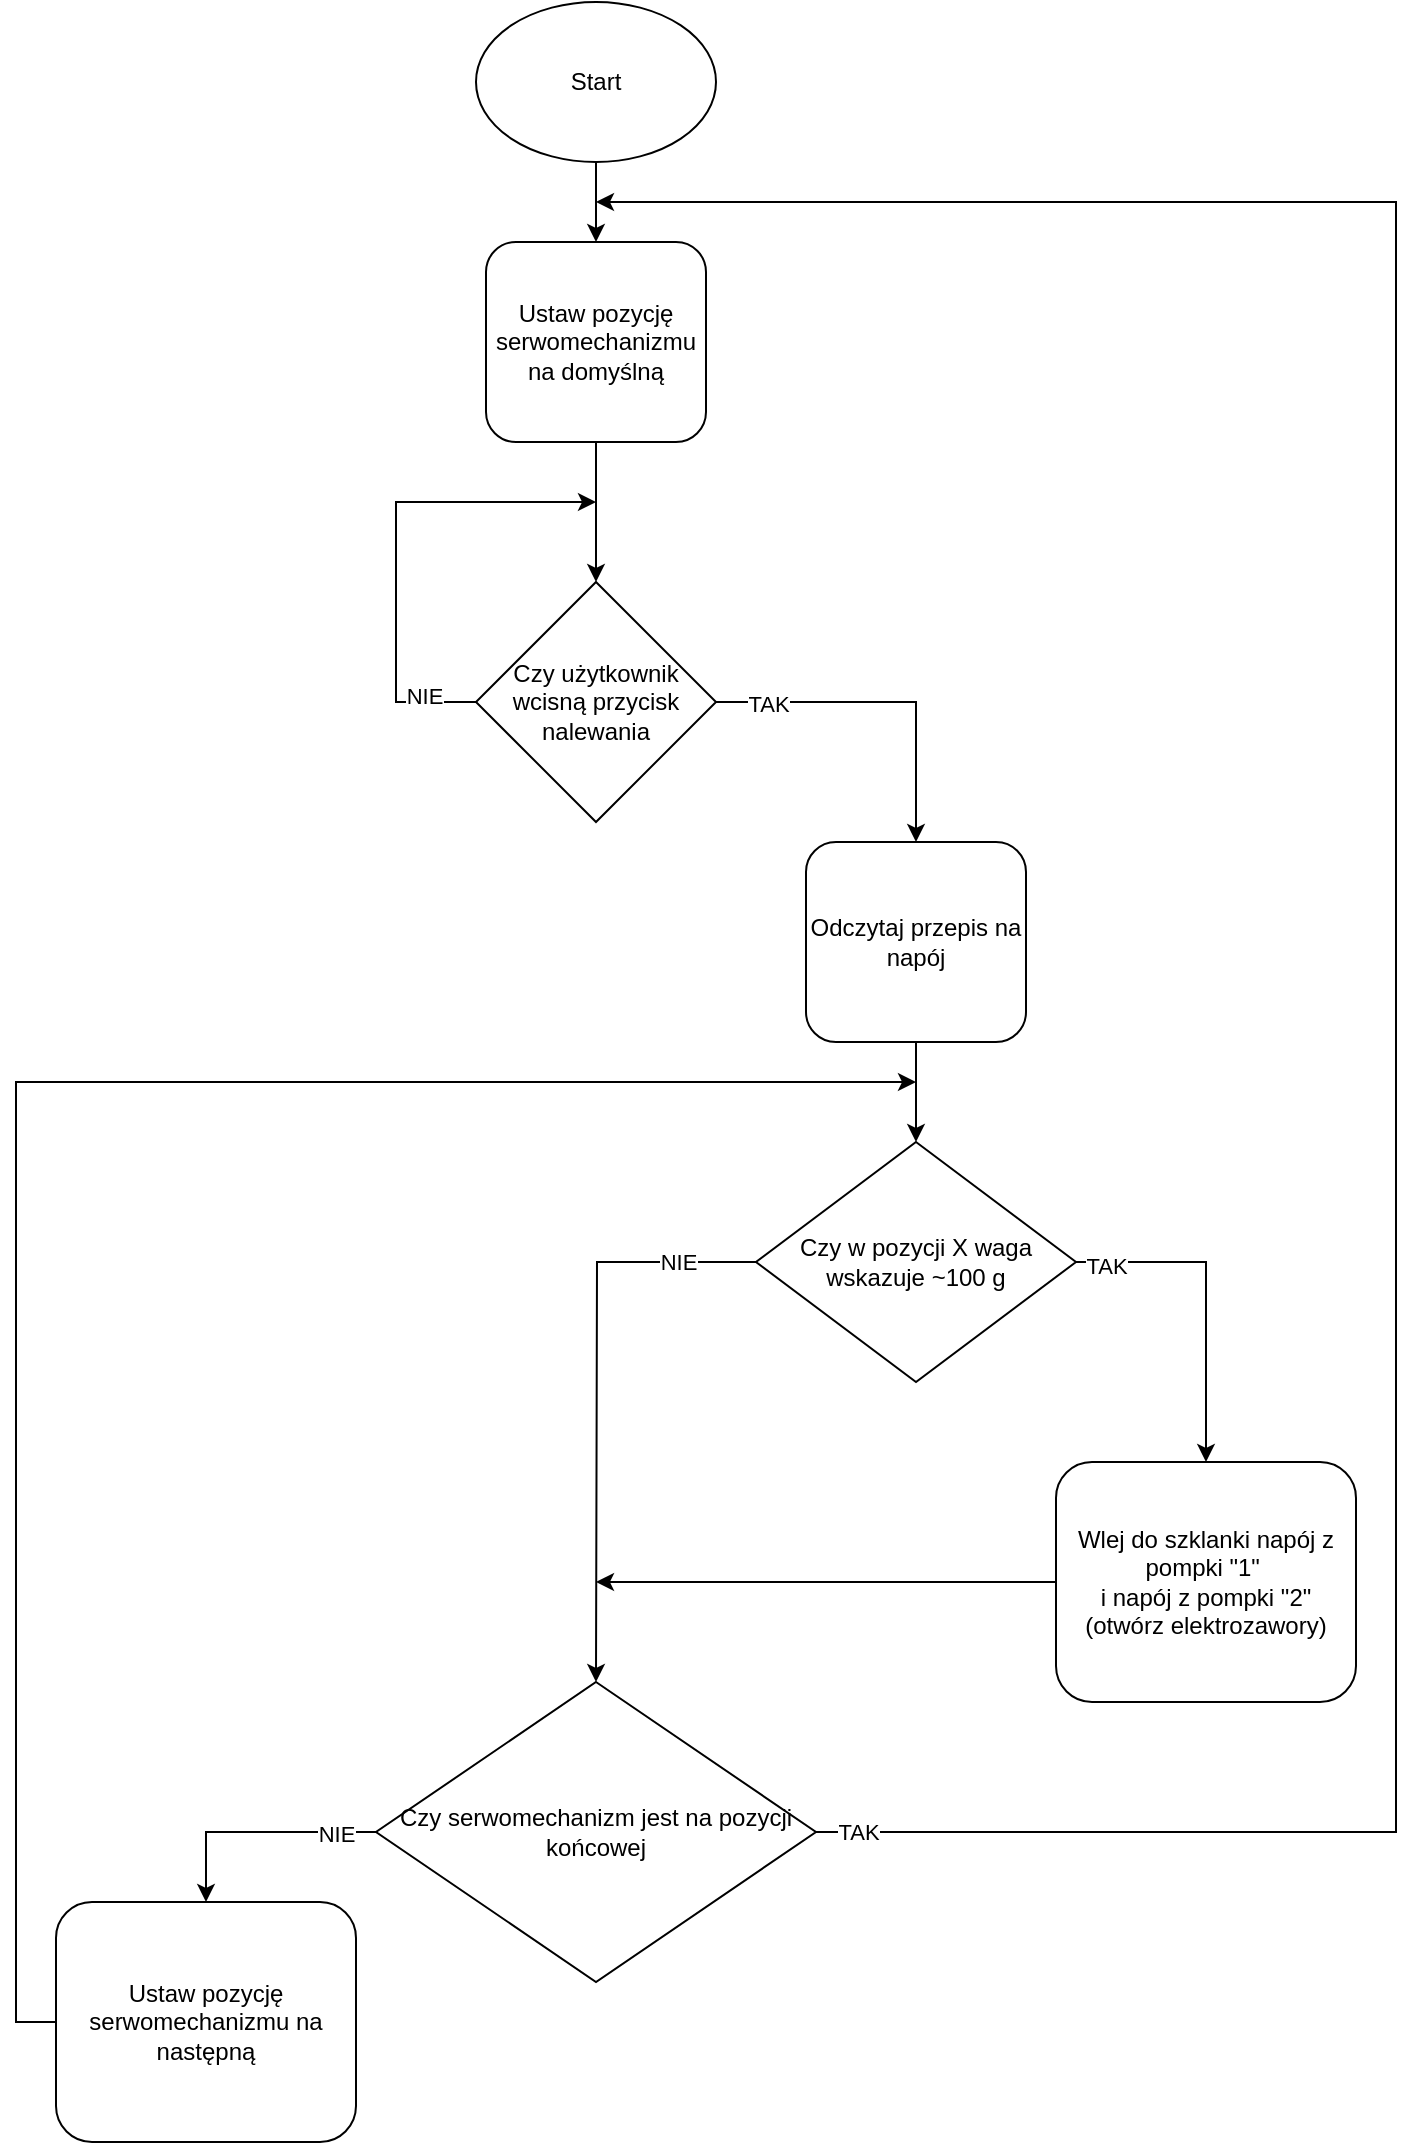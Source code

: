 <mxfile version="26.0.4">
  <diagram name="Strona-1" id="EeGMPZEemAnXUMa_uqr3">
    <mxGraphModel dx="1195" dy="697" grid="1" gridSize="10" guides="1" tooltips="1" connect="1" arrows="1" fold="1" page="1" pageScale="1" pageWidth="827" pageHeight="1169" math="0" shadow="0">
      <root>
        <mxCell id="0" />
        <mxCell id="1" parent="0" />
        <mxCell id="EodmsSP7AVaqMcXHRe4B-30" value="" style="edgeStyle=orthogonalEdgeStyle;rounded=0;orthogonalLoop=1;jettySize=auto;html=1;" edge="1" parent="1" source="EodmsSP7AVaqMcXHRe4B-1" target="EodmsSP7AVaqMcXHRe4B-26">
          <mxGeometry relative="1" as="geometry" />
        </mxCell>
        <mxCell id="EodmsSP7AVaqMcXHRe4B-1" value="Start" style="ellipse;whiteSpace=wrap;html=1;" vertex="1" parent="1">
          <mxGeometry x="360" y="40" width="120" height="80" as="geometry" />
        </mxCell>
        <mxCell id="EodmsSP7AVaqMcXHRe4B-7" style="edgeStyle=orthogonalEdgeStyle;rounded=0;orthogonalLoop=1;jettySize=auto;html=1;" edge="1" parent="1" source="EodmsSP7AVaqMcXHRe4B-5">
          <mxGeometry relative="1" as="geometry">
            <mxPoint x="420" y="290" as="targetPoint" />
            <Array as="points">
              <mxPoint x="320" y="390" />
            </Array>
          </mxGeometry>
        </mxCell>
        <mxCell id="EodmsSP7AVaqMcXHRe4B-9" value="NIE" style="edgeLabel;html=1;align=center;verticalAlign=middle;resizable=0;points=[];" vertex="1" connectable="0" parent="EodmsSP7AVaqMcXHRe4B-7">
          <mxGeometry x="-0.784" y="-3" relative="1" as="geometry">
            <mxPoint as="offset" />
          </mxGeometry>
        </mxCell>
        <mxCell id="EodmsSP7AVaqMcXHRe4B-12" style="edgeStyle=orthogonalEdgeStyle;rounded=0;orthogonalLoop=1;jettySize=auto;html=1;" edge="1" parent="1" source="EodmsSP7AVaqMcXHRe4B-5" target="EodmsSP7AVaqMcXHRe4B-20">
          <mxGeometry relative="1" as="geometry">
            <mxPoint x="580" y="390" as="targetPoint" />
          </mxGeometry>
        </mxCell>
        <mxCell id="EodmsSP7AVaqMcXHRe4B-13" value="TAK" style="edgeLabel;html=1;align=center;verticalAlign=middle;resizable=0;points=[];" vertex="1" connectable="0" parent="EodmsSP7AVaqMcXHRe4B-12">
          <mxGeometry x="-0.699" y="-1" relative="1" as="geometry">
            <mxPoint as="offset" />
          </mxGeometry>
        </mxCell>
        <mxCell id="EodmsSP7AVaqMcXHRe4B-5" value="Czy użytkownik wcisną przycisk nalewania" style="rhombus;whiteSpace=wrap;html=1;" vertex="1" parent="1">
          <mxGeometry x="360" y="330" width="120" height="120" as="geometry" />
        </mxCell>
        <mxCell id="EodmsSP7AVaqMcXHRe4B-16" style="edgeStyle=orthogonalEdgeStyle;rounded=0;orthogonalLoop=1;jettySize=auto;html=1;" edge="1" parent="1" source="EodmsSP7AVaqMcXHRe4B-14">
          <mxGeometry relative="1" as="geometry">
            <mxPoint x="420" y="880" as="targetPoint" />
          </mxGeometry>
        </mxCell>
        <mxCell id="EodmsSP7AVaqMcXHRe4B-31" value="NIE" style="edgeLabel;html=1;align=center;verticalAlign=middle;resizable=0;points=[];" vertex="1" connectable="0" parent="EodmsSP7AVaqMcXHRe4B-16">
          <mxGeometry x="-0.73" relative="1" as="geometry">
            <mxPoint as="offset" />
          </mxGeometry>
        </mxCell>
        <mxCell id="EodmsSP7AVaqMcXHRe4B-39" style="edgeStyle=orthogonalEdgeStyle;rounded=0;orthogonalLoop=1;jettySize=auto;html=1;entryX=0.5;entryY=0;entryDx=0;entryDy=0;" edge="1" parent="1" source="EodmsSP7AVaqMcXHRe4B-14" target="EodmsSP7AVaqMcXHRe4B-17">
          <mxGeometry relative="1" as="geometry">
            <Array as="points">
              <mxPoint x="725" y="670" />
            </Array>
          </mxGeometry>
        </mxCell>
        <mxCell id="EodmsSP7AVaqMcXHRe4B-40" value="TAK" style="edgeLabel;html=1;align=center;verticalAlign=middle;resizable=0;points=[];" vertex="1" connectable="0" parent="EodmsSP7AVaqMcXHRe4B-39">
          <mxGeometry x="-0.818" y="-2" relative="1" as="geometry">
            <mxPoint as="offset" />
          </mxGeometry>
        </mxCell>
        <mxCell id="EodmsSP7AVaqMcXHRe4B-14" value="Czy w pozycji X waga wskazuje ~100 g" style="rhombus;whiteSpace=wrap;html=1;" vertex="1" parent="1">
          <mxGeometry x="500" y="610" width="160" height="120" as="geometry" />
        </mxCell>
        <mxCell id="EodmsSP7AVaqMcXHRe4B-28" style="edgeStyle=orthogonalEdgeStyle;rounded=0;orthogonalLoop=1;jettySize=auto;html=1;" edge="1" parent="1" source="EodmsSP7AVaqMcXHRe4B-17">
          <mxGeometry relative="1" as="geometry">
            <mxPoint x="420" y="830" as="targetPoint" />
          </mxGeometry>
        </mxCell>
        <mxCell id="EodmsSP7AVaqMcXHRe4B-17" value="Wlej do szklanki napój z pompki &quot;1&quot;&amp;nbsp;&lt;div&gt;i&lt;span style=&quot;background-color: transparent; color: light-dark(rgb(0, 0, 0), rgb(255, 255, 255));&quot;&gt;&amp;nbsp;napój z pompki &quot;2&quot;&lt;/span&gt;&lt;/div&gt;&lt;div&gt;&lt;span style=&quot;background-color: transparent; color: light-dark(rgb(0, 0, 0), rgb(255, 255, 255));&quot;&gt;(otwórz elektrozawory)&lt;/span&gt;&lt;/div&gt;" style="rounded=1;whiteSpace=wrap;html=1;" vertex="1" parent="1">
          <mxGeometry x="650" y="770" width="150" height="120" as="geometry" />
        </mxCell>
        <mxCell id="EodmsSP7AVaqMcXHRe4B-22" value="" style="edgeStyle=orthogonalEdgeStyle;rounded=0;orthogonalLoop=1;jettySize=auto;html=1;" edge="1" parent="1" source="EodmsSP7AVaqMcXHRe4B-20" target="EodmsSP7AVaqMcXHRe4B-14">
          <mxGeometry relative="1" as="geometry" />
        </mxCell>
        <mxCell id="EodmsSP7AVaqMcXHRe4B-20" value="Odczytaj przepis na napój" style="rounded=1;whiteSpace=wrap;html=1;" vertex="1" parent="1">
          <mxGeometry x="525" y="460" width="110" height="100" as="geometry" />
        </mxCell>
        <mxCell id="EodmsSP7AVaqMcXHRe4B-29" style="edgeStyle=orthogonalEdgeStyle;rounded=0;orthogonalLoop=1;jettySize=auto;html=1;" edge="1" parent="1" source="EodmsSP7AVaqMcXHRe4B-25">
          <mxGeometry relative="1" as="geometry">
            <mxPoint x="580" y="580" as="targetPoint" />
            <Array as="points">
              <mxPoint x="130" y="1050" />
              <mxPoint x="130" y="580" />
            </Array>
          </mxGeometry>
        </mxCell>
        <mxCell id="EodmsSP7AVaqMcXHRe4B-25" value="Ustaw pozycję serwomechanizmu na następną" style="rounded=1;whiteSpace=wrap;html=1;" vertex="1" parent="1">
          <mxGeometry x="150" y="990" width="150" height="120" as="geometry" />
        </mxCell>
        <mxCell id="EodmsSP7AVaqMcXHRe4B-27" value="" style="edgeStyle=orthogonalEdgeStyle;rounded=0;orthogonalLoop=1;jettySize=auto;html=1;" edge="1" parent="1" source="EodmsSP7AVaqMcXHRe4B-26" target="EodmsSP7AVaqMcXHRe4B-5">
          <mxGeometry relative="1" as="geometry" />
        </mxCell>
        <mxCell id="EodmsSP7AVaqMcXHRe4B-26" value="Ustaw pozycję serwomechanizmu na domyślną" style="rounded=1;whiteSpace=wrap;html=1;" vertex="1" parent="1">
          <mxGeometry x="365" y="160" width="110" height="100" as="geometry" />
        </mxCell>
        <mxCell id="EodmsSP7AVaqMcXHRe4B-33" style="edgeStyle=orthogonalEdgeStyle;rounded=0;orthogonalLoop=1;jettySize=auto;html=1;entryX=0.5;entryY=0;entryDx=0;entryDy=0;" edge="1" parent="1" source="EodmsSP7AVaqMcXHRe4B-32" target="EodmsSP7AVaqMcXHRe4B-25">
          <mxGeometry relative="1" as="geometry" />
        </mxCell>
        <mxCell id="EodmsSP7AVaqMcXHRe4B-36" value="NIE" style="edgeLabel;html=1;align=center;verticalAlign=middle;resizable=0;points=[];" vertex="1" connectable="0" parent="EodmsSP7AVaqMcXHRe4B-33">
          <mxGeometry x="-0.656" y="1" relative="1" as="geometry">
            <mxPoint as="offset" />
          </mxGeometry>
        </mxCell>
        <mxCell id="EodmsSP7AVaqMcXHRe4B-37" style="edgeStyle=orthogonalEdgeStyle;rounded=0;orthogonalLoop=1;jettySize=auto;html=1;" edge="1" parent="1" source="EodmsSP7AVaqMcXHRe4B-32">
          <mxGeometry relative="1" as="geometry">
            <mxPoint x="420" y="140" as="targetPoint" />
            <Array as="points">
              <mxPoint x="820" y="955" />
              <mxPoint x="820" y="140" />
            </Array>
          </mxGeometry>
        </mxCell>
        <mxCell id="EodmsSP7AVaqMcXHRe4B-38" value="TAK" style="edgeLabel;html=1;align=center;verticalAlign=middle;resizable=0;points=[];" vertex="1" connectable="0" parent="EodmsSP7AVaqMcXHRe4B-37">
          <mxGeometry x="-0.973" relative="1" as="geometry">
            <mxPoint as="offset" />
          </mxGeometry>
        </mxCell>
        <mxCell id="EodmsSP7AVaqMcXHRe4B-32" value="Czy serwomechanizm jest na pozycji końcowej" style="rhombus;whiteSpace=wrap;html=1;" vertex="1" parent="1">
          <mxGeometry x="310" y="880" width="220" height="150" as="geometry" />
        </mxCell>
      </root>
    </mxGraphModel>
  </diagram>
</mxfile>
